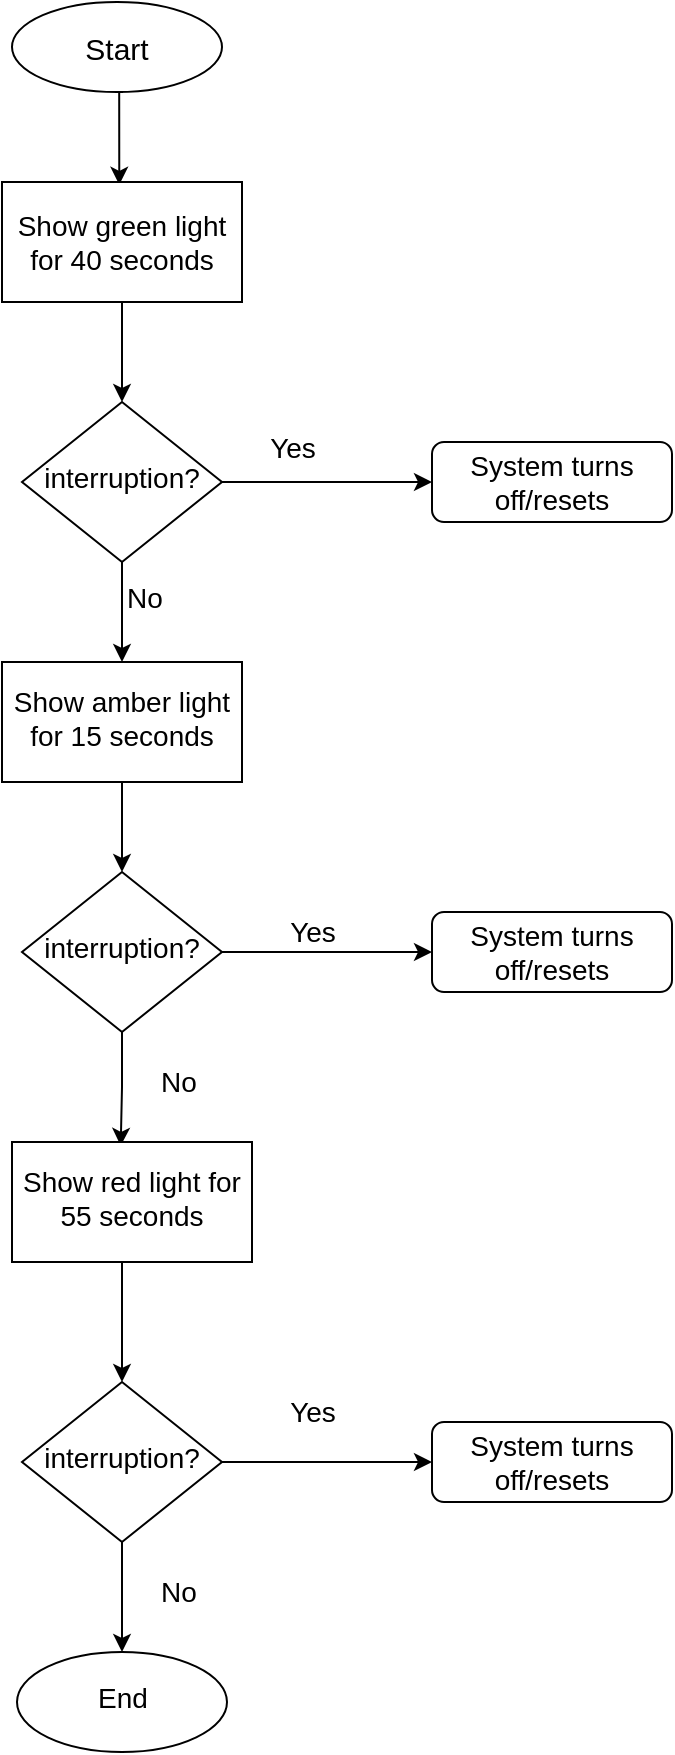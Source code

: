 <mxfile version="21.3.0" type="device">
  <diagram id="C5RBs43oDa-KdzZeNtuy" name="Page-1">
    <mxGraphModel dx="996" dy="1806" grid="1" gridSize="15" guides="1" tooltips="1" connect="1" arrows="1" fold="1" page="1" pageScale="1" pageWidth="827" pageHeight="1169" math="0" shadow="0">
      <root>
        <mxCell id="WIyWlLk6GJQsqaUBKTNV-0" />
        <mxCell id="WIyWlLk6GJQsqaUBKTNV-1" parent="WIyWlLk6GJQsqaUBKTNV-0" />
        <mxCell id="kRAMLSBkpa-CDFbZl4_m-5" style="edgeStyle=orthogonalEdgeStyle;rounded=0;orthogonalLoop=1;jettySize=auto;html=1;exitX=1;exitY=0.5;exitDx=0;exitDy=0;entryX=0;entryY=0.5;entryDx=0;entryDy=0;" edge="1" parent="WIyWlLk6GJQsqaUBKTNV-1" source="WIyWlLk6GJQsqaUBKTNV-6" target="WIyWlLk6GJQsqaUBKTNV-7">
          <mxGeometry relative="1" as="geometry" />
        </mxCell>
        <mxCell id="kRAMLSBkpa-CDFbZl4_m-11" value="" style="edgeStyle=orthogonalEdgeStyle;rounded=0;orthogonalLoop=1;jettySize=auto;html=1;" edge="1" parent="WIyWlLk6GJQsqaUBKTNV-1" source="WIyWlLk6GJQsqaUBKTNV-6" target="kRAMLSBkpa-CDFbZl4_m-10">
          <mxGeometry relative="1" as="geometry" />
        </mxCell>
        <mxCell id="WIyWlLk6GJQsqaUBKTNV-6" value="&lt;font style=&quot;font-size: 14px;&quot;&gt;interruption?&lt;/font&gt;" style="rhombus;whiteSpace=wrap;html=1;shadow=0;fontFamily=Helvetica;fontSize=12;align=center;strokeWidth=1;spacing=6;spacingTop=-4;fontStyle=0" parent="WIyWlLk6GJQsqaUBKTNV-1" vertex="1">
          <mxGeometry x="350" y="170" width="100" height="80" as="geometry" />
        </mxCell>
        <mxCell id="WIyWlLk6GJQsqaUBKTNV-7" value="&lt;span style=&quot;font-size: 14px;&quot;&gt;System turns off/resets&lt;/span&gt;" style="rounded=1;whiteSpace=wrap;html=1;fontSize=12;glass=0;strokeWidth=1;shadow=0;" parent="WIyWlLk6GJQsqaUBKTNV-1" vertex="1">
          <mxGeometry x="555" y="190" width="120" height="40" as="geometry" />
        </mxCell>
        <mxCell id="kRAMLSBkpa-CDFbZl4_m-18" style="edgeStyle=orthogonalEdgeStyle;rounded=0;orthogonalLoop=1;jettySize=auto;html=1;exitX=0.5;exitY=1;exitDx=0;exitDy=0;entryX=0.447;entryY=0.04;entryDx=0;entryDy=0;entryPerimeter=0;" edge="1" parent="WIyWlLk6GJQsqaUBKTNV-1">
          <mxGeometry relative="1" as="geometry">
            <mxPoint x="400" y="14" as="sourcePoint" />
            <mxPoint x="398.64" y="61.4" as="targetPoint" />
            <Array as="points">
              <mxPoint x="400" y="15" />
              <mxPoint x="399" y="15" />
            </Array>
          </mxGeometry>
        </mxCell>
        <mxCell id="kRAMLSBkpa-CDFbZl4_m-0" value="&lt;font style=&quot;font-size: 15px;&quot;&gt;Start&lt;/font&gt;" style="ellipse;whiteSpace=wrap;html=1;rounded=1;glass=0;strokeWidth=1;shadow=0;" vertex="1" parent="WIyWlLk6GJQsqaUBKTNV-1">
          <mxGeometry x="345" y="-30" width="105" height="45" as="geometry" />
        </mxCell>
        <mxCell id="kRAMLSBkpa-CDFbZl4_m-6" value="&lt;span style=&quot;font-size: 14px;&quot;&gt;Yes&lt;/span&gt;" style="text;html=1;align=center;verticalAlign=middle;resizable=0;points=[];autosize=1;strokeColor=none;fillColor=none;" vertex="1" parent="WIyWlLk6GJQsqaUBKTNV-1">
          <mxGeometry x="455" y="178" width="60" height="30" as="geometry" />
        </mxCell>
        <mxCell id="kRAMLSBkpa-CDFbZl4_m-21" style="edgeStyle=orthogonalEdgeStyle;rounded=0;orthogonalLoop=1;jettySize=auto;html=1;exitX=0.5;exitY=1;exitDx=0;exitDy=0;entryX=0.5;entryY=0;entryDx=0;entryDy=0;" edge="1" parent="WIyWlLk6GJQsqaUBKTNV-1" source="kRAMLSBkpa-CDFbZl4_m-10" target="kRAMLSBkpa-CDFbZl4_m-20">
          <mxGeometry relative="1" as="geometry" />
        </mxCell>
        <mxCell id="kRAMLSBkpa-CDFbZl4_m-10" value="&lt;font style=&quot;font-size: 14px;&quot;&gt;Show amber light for 15 seconds&lt;/font&gt;" style="whiteSpace=wrap;html=1;shadow=0;strokeWidth=1;spacing=6;spacingTop=-4;" vertex="1" parent="WIyWlLk6GJQsqaUBKTNV-1">
          <mxGeometry x="340" y="300" width="120" height="60" as="geometry" />
        </mxCell>
        <mxCell id="kRAMLSBkpa-CDFbZl4_m-14" style="edgeStyle=orthogonalEdgeStyle;rounded=0;orthogonalLoop=1;jettySize=auto;html=1;exitX=0.5;exitY=1;exitDx=0;exitDy=0;entryX=0.5;entryY=0;entryDx=0;entryDy=0;" edge="1" parent="WIyWlLk6GJQsqaUBKTNV-1" source="kRAMLSBkpa-CDFbZl4_m-12" target="WIyWlLk6GJQsqaUBKTNV-6">
          <mxGeometry relative="1" as="geometry" />
        </mxCell>
        <mxCell id="kRAMLSBkpa-CDFbZl4_m-12" value="&lt;font style=&quot;font-size: 14px;&quot;&gt;Show green light for 40 seconds&lt;/font&gt;" style="rounded=0;whiteSpace=wrap;html=1;" vertex="1" parent="WIyWlLk6GJQsqaUBKTNV-1">
          <mxGeometry x="340" y="60" width="120" height="60" as="geometry" />
        </mxCell>
        <mxCell id="kRAMLSBkpa-CDFbZl4_m-13" value="&lt;span style=&quot;font-size: 14px;&quot;&gt;No&lt;/span&gt;" style="text;html=1;align=center;verticalAlign=middle;resizable=0;points=[];autosize=1;strokeColor=none;fillColor=none;" vertex="1" parent="WIyWlLk6GJQsqaUBKTNV-1">
          <mxGeometry x="388" y="253" width="45" height="30" as="geometry" />
        </mxCell>
        <mxCell id="kRAMLSBkpa-CDFbZl4_m-25" style="edgeStyle=orthogonalEdgeStyle;rounded=0;orthogonalLoop=1;jettySize=auto;html=1;exitX=1;exitY=0.5;exitDx=0;exitDy=0;entryX=0;entryY=0.5;entryDx=0;entryDy=0;" edge="1" parent="WIyWlLk6GJQsqaUBKTNV-1" source="kRAMLSBkpa-CDFbZl4_m-20" target="kRAMLSBkpa-CDFbZl4_m-22">
          <mxGeometry relative="1" as="geometry" />
        </mxCell>
        <mxCell id="kRAMLSBkpa-CDFbZl4_m-28" style="edgeStyle=orthogonalEdgeStyle;rounded=0;orthogonalLoop=1;jettySize=auto;html=1;exitX=0.5;exitY=1;exitDx=0;exitDy=0;entryX=0.453;entryY=0.032;entryDx=0;entryDy=0;entryPerimeter=0;" edge="1" parent="WIyWlLk6GJQsqaUBKTNV-1" source="kRAMLSBkpa-CDFbZl4_m-20" target="kRAMLSBkpa-CDFbZl4_m-26">
          <mxGeometry relative="1" as="geometry" />
        </mxCell>
        <mxCell id="kRAMLSBkpa-CDFbZl4_m-20" value="&lt;font style=&quot;font-size: 14px;&quot;&gt;interruption?&lt;/font&gt;" style="rhombus;whiteSpace=wrap;html=1;shadow=0;fontFamily=Helvetica;fontSize=12;align=center;strokeWidth=1;spacing=6;spacingTop=-4;fontStyle=0" vertex="1" parent="WIyWlLk6GJQsqaUBKTNV-1">
          <mxGeometry x="350" y="405" width="100" height="80" as="geometry" />
        </mxCell>
        <mxCell id="kRAMLSBkpa-CDFbZl4_m-22" value="&lt;span style=&quot;font-size: 14px;&quot;&gt;System turns off/resets&lt;/span&gt;" style="rounded=1;whiteSpace=wrap;html=1;fontSize=12;glass=0;strokeWidth=1;shadow=0;" vertex="1" parent="WIyWlLk6GJQsqaUBKTNV-1">
          <mxGeometry x="555" y="425" width="120" height="40" as="geometry" />
        </mxCell>
        <mxCell id="kRAMLSBkpa-CDFbZl4_m-23" value="&lt;span style=&quot;font-size: 14px;&quot;&gt;Yes&lt;/span&gt;" style="text;html=1;align=center;verticalAlign=middle;resizable=0;points=[];autosize=1;strokeColor=none;fillColor=none;" vertex="1" parent="WIyWlLk6GJQsqaUBKTNV-1">
          <mxGeometry x="465" y="420" width="60" height="30" as="geometry" />
        </mxCell>
        <mxCell id="kRAMLSBkpa-CDFbZl4_m-36" style="edgeStyle=orthogonalEdgeStyle;rounded=0;orthogonalLoop=1;jettySize=auto;html=1;exitX=0.5;exitY=1;exitDx=0;exitDy=0;entryX=0.5;entryY=0;entryDx=0;entryDy=0;" edge="1" parent="WIyWlLk6GJQsqaUBKTNV-1" source="kRAMLSBkpa-CDFbZl4_m-26" target="kRAMLSBkpa-CDFbZl4_m-33">
          <mxGeometry relative="1" as="geometry">
            <Array as="points">
              <mxPoint x="400" y="600" />
            </Array>
          </mxGeometry>
        </mxCell>
        <mxCell id="kRAMLSBkpa-CDFbZl4_m-26" value="&lt;font style=&quot;font-size: 14px;&quot;&gt;Show red light for 55 seconds&lt;/font&gt;" style="whiteSpace=wrap;html=1;shadow=0;strokeWidth=1;spacing=6;spacingTop=-4;" vertex="1" parent="WIyWlLk6GJQsqaUBKTNV-1">
          <mxGeometry x="345" y="540" width="120" height="60" as="geometry" />
        </mxCell>
        <mxCell id="kRAMLSBkpa-CDFbZl4_m-32" value="&lt;span style=&quot;font-size: 14px;&quot;&gt;No&lt;/span&gt;" style="text;html=1;align=center;verticalAlign=middle;resizable=0;points=[];autosize=1;strokeColor=none;fillColor=none;" vertex="1" parent="WIyWlLk6GJQsqaUBKTNV-1">
          <mxGeometry x="405" y="495" width="45" height="30" as="geometry" />
        </mxCell>
        <mxCell id="kRAMLSBkpa-CDFbZl4_m-40" style="edgeStyle=orthogonalEdgeStyle;rounded=0;orthogonalLoop=1;jettySize=auto;html=1;exitX=1;exitY=0.5;exitDx=0;exitDy=0;entryX=0;entryY=0.5;entryDx=0;entryDy=0;" edge="1" parent="WIyWlLk6GJQsqaUBKTNV-1" source="kRAMLSBkpa-CDFbZl4_m-33" target="kRAMLSBkpa-CDFbZl4_m-39">
          <mxGeometry relative="1" as="geometry" />
        </mxCell>
        <mxCell id="kRAMLSBkpa-CDFbZl4_m-42" value="" style="edgeStyle=orthogonalEdgeStyle;rounded=0;orthogonalLoop=1;jettySize=auto;html=1;" edge="1" parent="WIyWlLk6GJQsqaUBKTNV-1" source="kRAMLSBkpa-CDFbZl4_m-33" target="kRAMLSBkpa-CDFbZl4_m-41">
          <mxGeometry relative="1" as="geometry" />
        </mxCell>
        <mxCell id="kRAMLSBkpa-CDFbZl4_m-33" value="&lt;font style=&quot;font-size: 14px;&quot;&gt;interruption?&lt;/font&gt;" style="rhombus;whiteSpace=wrap;html=1;shadow=0;fontFamily=Helvetica;fontSize=12;align=center;strokeWidth=1;spacing=6;spacingTop=-4;fontStyle=0" vertex="1" parent="WIyWlLk6GJQsqaUBKTNV-1">
          <mxGeometry x="350" y="660" width="100" height="80" as="geometry" />
        </mxCell>
        <mxCell id="kRAMLSBkpa-CDFbZl4_m-38" value="&lt;span style=&quot;font-size: 14px;&quot;&gt;Yes&lt;/span&gt;" style="text;html=1;align=center;verticalAlign=middle;resizable=0;points=[];autosize=1;strokeColor=none;fillColor=none;" vertex="1" parent="WIyWlLk6GJQsqaUBKTNV-1">
          <mxGeometry x="465" y="660" width="60" height="30" as="geometry" />
        </mxCell>
        <mxCell id="kRAMLSBkpa-CDFbZl4_m-39" value="&lt;span style=&quot;font-size: 14px;&quot;&gt;System turns off/resets&lt;/span&gt;" style="rounded=1;whiteSpace=wrap;html=1;fontSize=12;glass=0;strokeWidth=1;shadow=0;" vertex="1" parent="WIyWlLk6GJQsqaUBKTNV-1">
          <mxGeometry x="555" y="680" width="120" height="40" as="geometry" />
        </mxCell>
        <mxCell id="kRAMLSBkpa-CDFbZl4_m-41" value="&lt;font style=&quot;font-size: 14px;&quot;&gt;End&lt;/font&gt;" style="ellipse;whiteSpace=wrap;html=1;shadow=0;strokeWidth=1;spacing=6;spacingTop=-4;fontStyle=0;" vertex="1" parent="WIyWlLk6GJQsqaUBKTNV-1">
          <mxGeometry x="347.5" y="795" width="105" height="50" as="geometry" />
        </mxCell>
        <mxCell id="kRAMLSBkpa-CDFbZl4_m-43" value="&lt;span style=&quot;font-size: 14px;&quot;&gt;No&lt;/span&gt;" style="text;html=1;align=center;verticalAlign=middle;resizable=0;points=[];autosize=1;strokeColor=none;fillColor=none;" vertex="1" parent="WIyWlLk6GJQsqaUBKTNV-1">
          <mxGeometry x="405" y="750" width="45" height="30" as="geometry" />
        </mxCell>
      </root>
    </mxGraphModel>
  </diagram>
</mxfile>
